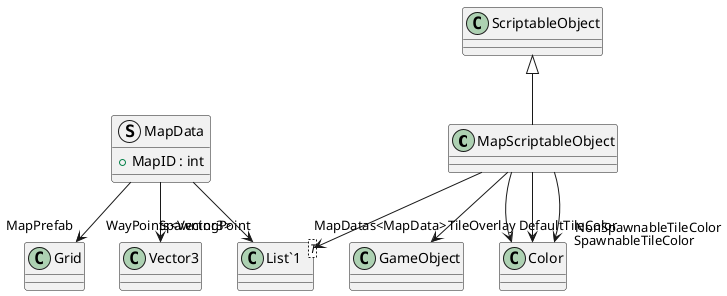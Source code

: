 @startuml
class MapScriptableObject {
}
struct MapData {
    + MapID : int
}
class "List`1"<T> {
}
ScriptableObject <|-- MapScriptableObject
MapScriptableObject --> "MapDatas<MapData>" "List`1"
MapScriptableObject --> "TileOverlay" GameObject
MapScriptableObject --> "DefaultTileColor" Color
MapScriptableObject --> "SpawnableTileColor" Color
MapScriptableObject --> "NonSpawnableTileColor" Color
MapData --> "MapPrefab" Grid
MapData --> "SpawningPoint" Vector3
MapData --> "WayPoints<Vector3>" "List`1"
@enduml
